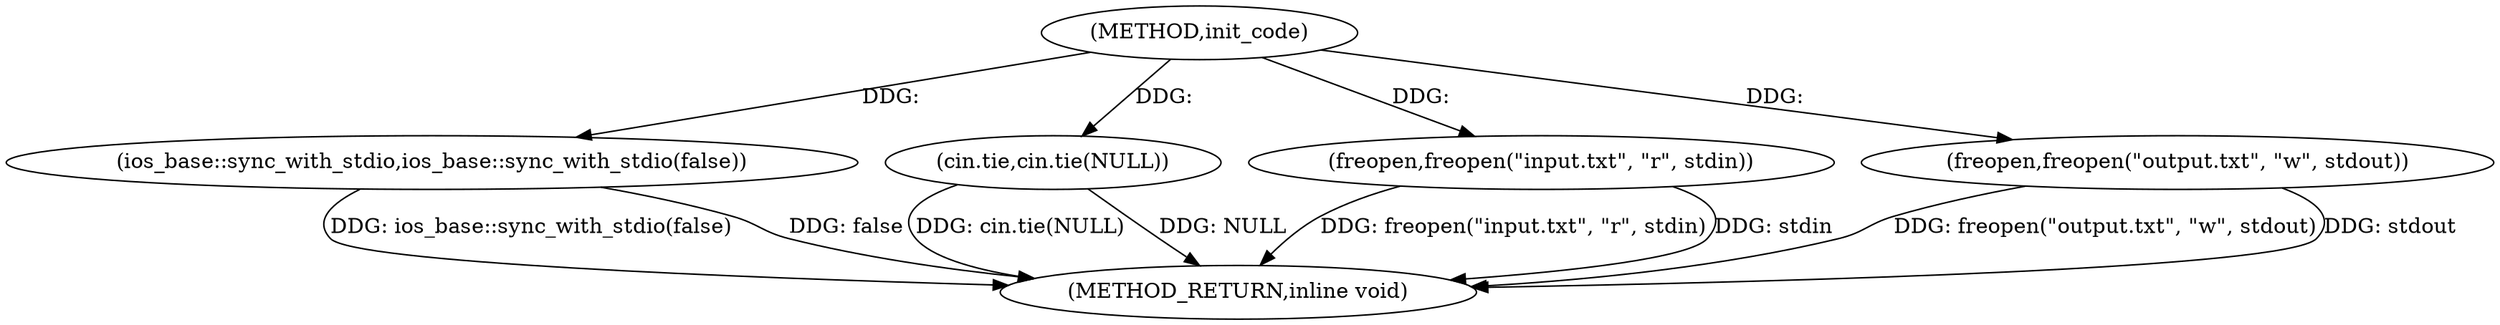 digraph "init_code" {  
"1000267" [label = "(METHOD,init_code)" ]
"1000281" [label = "(METHOD_RETURN,inline void)" ]
"1000269" [label = "(ios_base::sync_with_stdio,ios_base::sync_with_stdio(false))" ]
"1000271" [label = "(cin.tie,cin.tie(NULL))" ]
"1000273" [label = "(freopen,freopen(\"input.txt\", \"r\", stdin))" ]
"1000277" [label = "(freopen,freopen(\"output.txt\", \"w\", stdout))" ]
  "1000269" -> "1000281"  [ label = "DDG: ios_base::sync_with_stdio(false)"] 
  "1000271" -> "1000281"  [ label = "DDG: cin.tie(NULL)"] 
  "1000273" -> "1000281"  [ label = "DDG: freopen(\"input.txt\", \"r\", stdin)"] 
  "1000277" -> "1000281"  [ label = "DDG: freopen(\"output.txt\", \"w\", stdout)"] 
  "1000273" -> "1000281"  [ label = "DDG: stdin"] 
  "1000271" -> "1000281"  [ label = "DDG: NULL"] 
  "1000277" -> "1000281"  [ label = "DDG: stdout"] 
  "1000269" -> "1000281"  [ label = "DDG: false"] 
  "1000267" -> "1000269"  [ label = "DDG: "] 
  "1000267" -> "1000271"  [ label = "DDG: "] 
  "1000267" -> "1000273"  [ label = "DDG: "] 
  "1000267" -> "1000277"  [ label = "DDG: "] 
}
